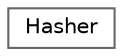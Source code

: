 digraph "Graphical Class Hierarchy"
{
 // LATEX_PDF_SIZE
  bgcolor="transparent";
  edge [fontname=Helvetica,fontsize=10,labelfontname=Helvetica,labelfontsize=10];
  node [fontname=Helvetica,fontsize=10,shape=box,height=0.2,width=0.4];
  rankdir="LR";
  Node0 [id="Node000000",label="Hasher",height=0.2,width=0.4,color="grey40", fillcolor="white", style="filled",URL="$class_hasher.html",tooltip="Lớp cung cấp các phương thức để băm mật khẩu với salt và xác thực mật khẩu. Sử dụng thuật toán SHA-25..."];
}
